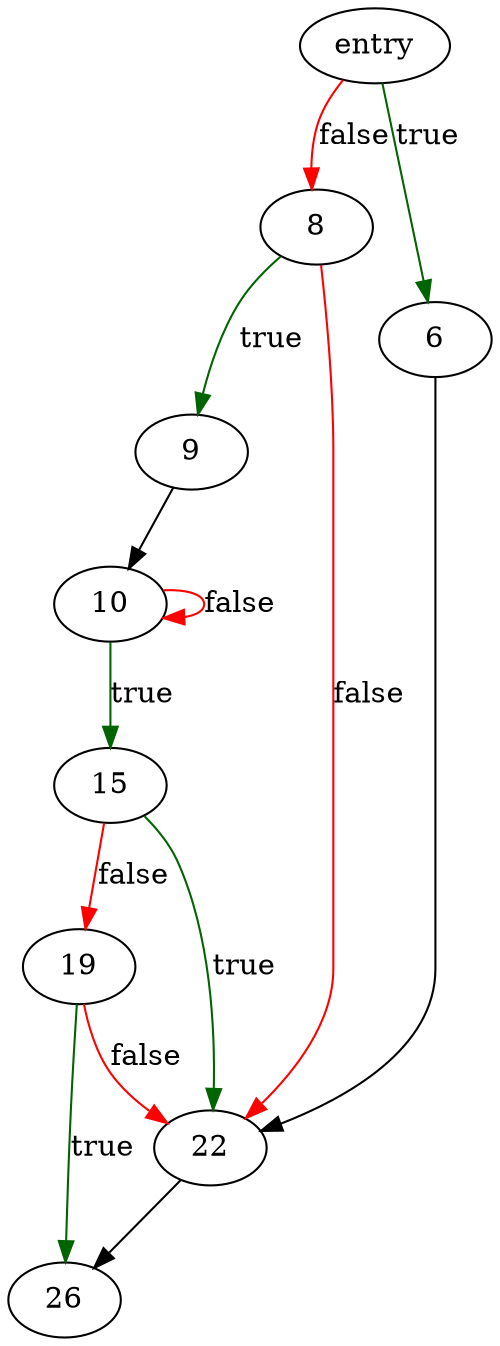digraph "buffer_lcm" {
	// Node definitions.
	3 [label=entry];
	6;
	8;
	9;
	10;
	15;
	19;
	22;
	26;

	// Edge definitions.
	3 -> 6 [
		color=darkgreen
		label=true
	];
	3 -> 8 [
		color=red
		label=false
	];
	6 -> 22;
	8 -> 9 [
		color=darkgreen
		label=true
	];
	8 -> 22 [
		color=red
		label=false
	];
	9 -> 10;
	10 -> 10 [
		color=red
		label=false
	];
	10 -> 15 [
		color=darkgreen
		label=true
	];
	15 -> 19 [
		color=red
		label=false
	];
	15 -> 22 [
		color=darkgreen
		label=true
	];
	19 -> 22 [
		color=red
		label=false
	];
	19 -> 26 [
		color=darkgreen
		label=true
	];
	22 -> 26;
}
